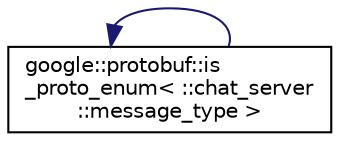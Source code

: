 digraph "Graphical Class Hierarchy"
{
  edge [fontname="Helvetica",fontsize="10",labelfontname="Helvetica",labelfontsize="10"];
  node [fontname="Helvetica",fontsize="10",shape=record];
  rankdir="LR";
  Node0 [label="true_type",height=0.2,width=0.4,color="grey75", fillcolor="white", style="filled"];
  Node0 -> Node0 [dir="back",color="midnightblue",fontsize="10",style="solid",fontname="Helvetica"];
  Node0 [label="google::protobuf::is\l_proto_enum\< ::chat_server\l::message_type \>",height=0.2,width=0.4,color="black", fillcolor="white", style="filled",URL="$structgoogle_1_1protobuf_1_1is__proto__enum_3_01_1_1chat__server_1_1message__type_01_4.html"];
}
